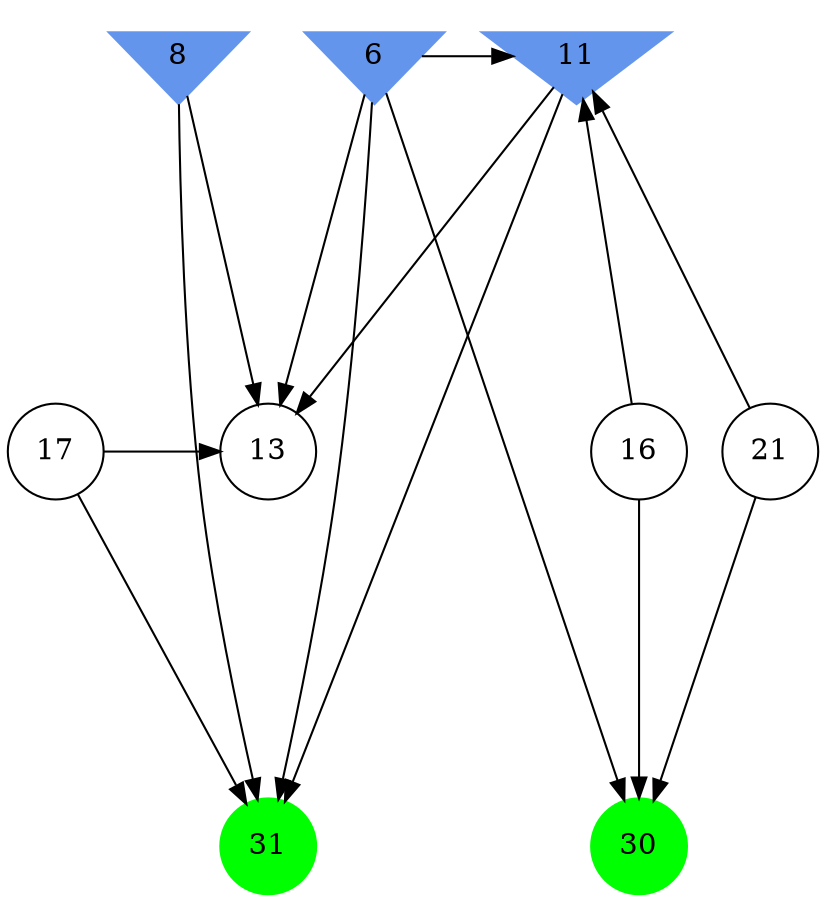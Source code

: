 digraph brain {
	ranksep=2.0;
	6 [shape=invtriangle,style=filled,color=cornflowerblue];
	8 [shape=invtriangle,style=filled,color=cornflowerblue];
	11 [shape=invtriangle,style=filled,color=cornflowerblue];
	13 [shape=circle,color=black];
	16 [shape=circle,color=black];
	17 [shape=circle,color=black];
	21 [shape=circle,color=black];
	30 [shape=circle,style=filled,color=green];
	31 [shape=circle,style=filled,color=green];
	6	->	31;
	6	->	13;
	8	->	31;
	8	->	13;
	17	->	31;
	17	->	13;
	11	->	31;
	11	->	13;
	6	->	11;
	6	->	30;
	21	->	11;
	21	->	30;
	16	->	11;
	16	->	30;
	{ rank=same; 6; 8; 11; }
	{ rank=same; 13; 16; 17; 21; }
	{ rank=same; 30; 31; }
}
